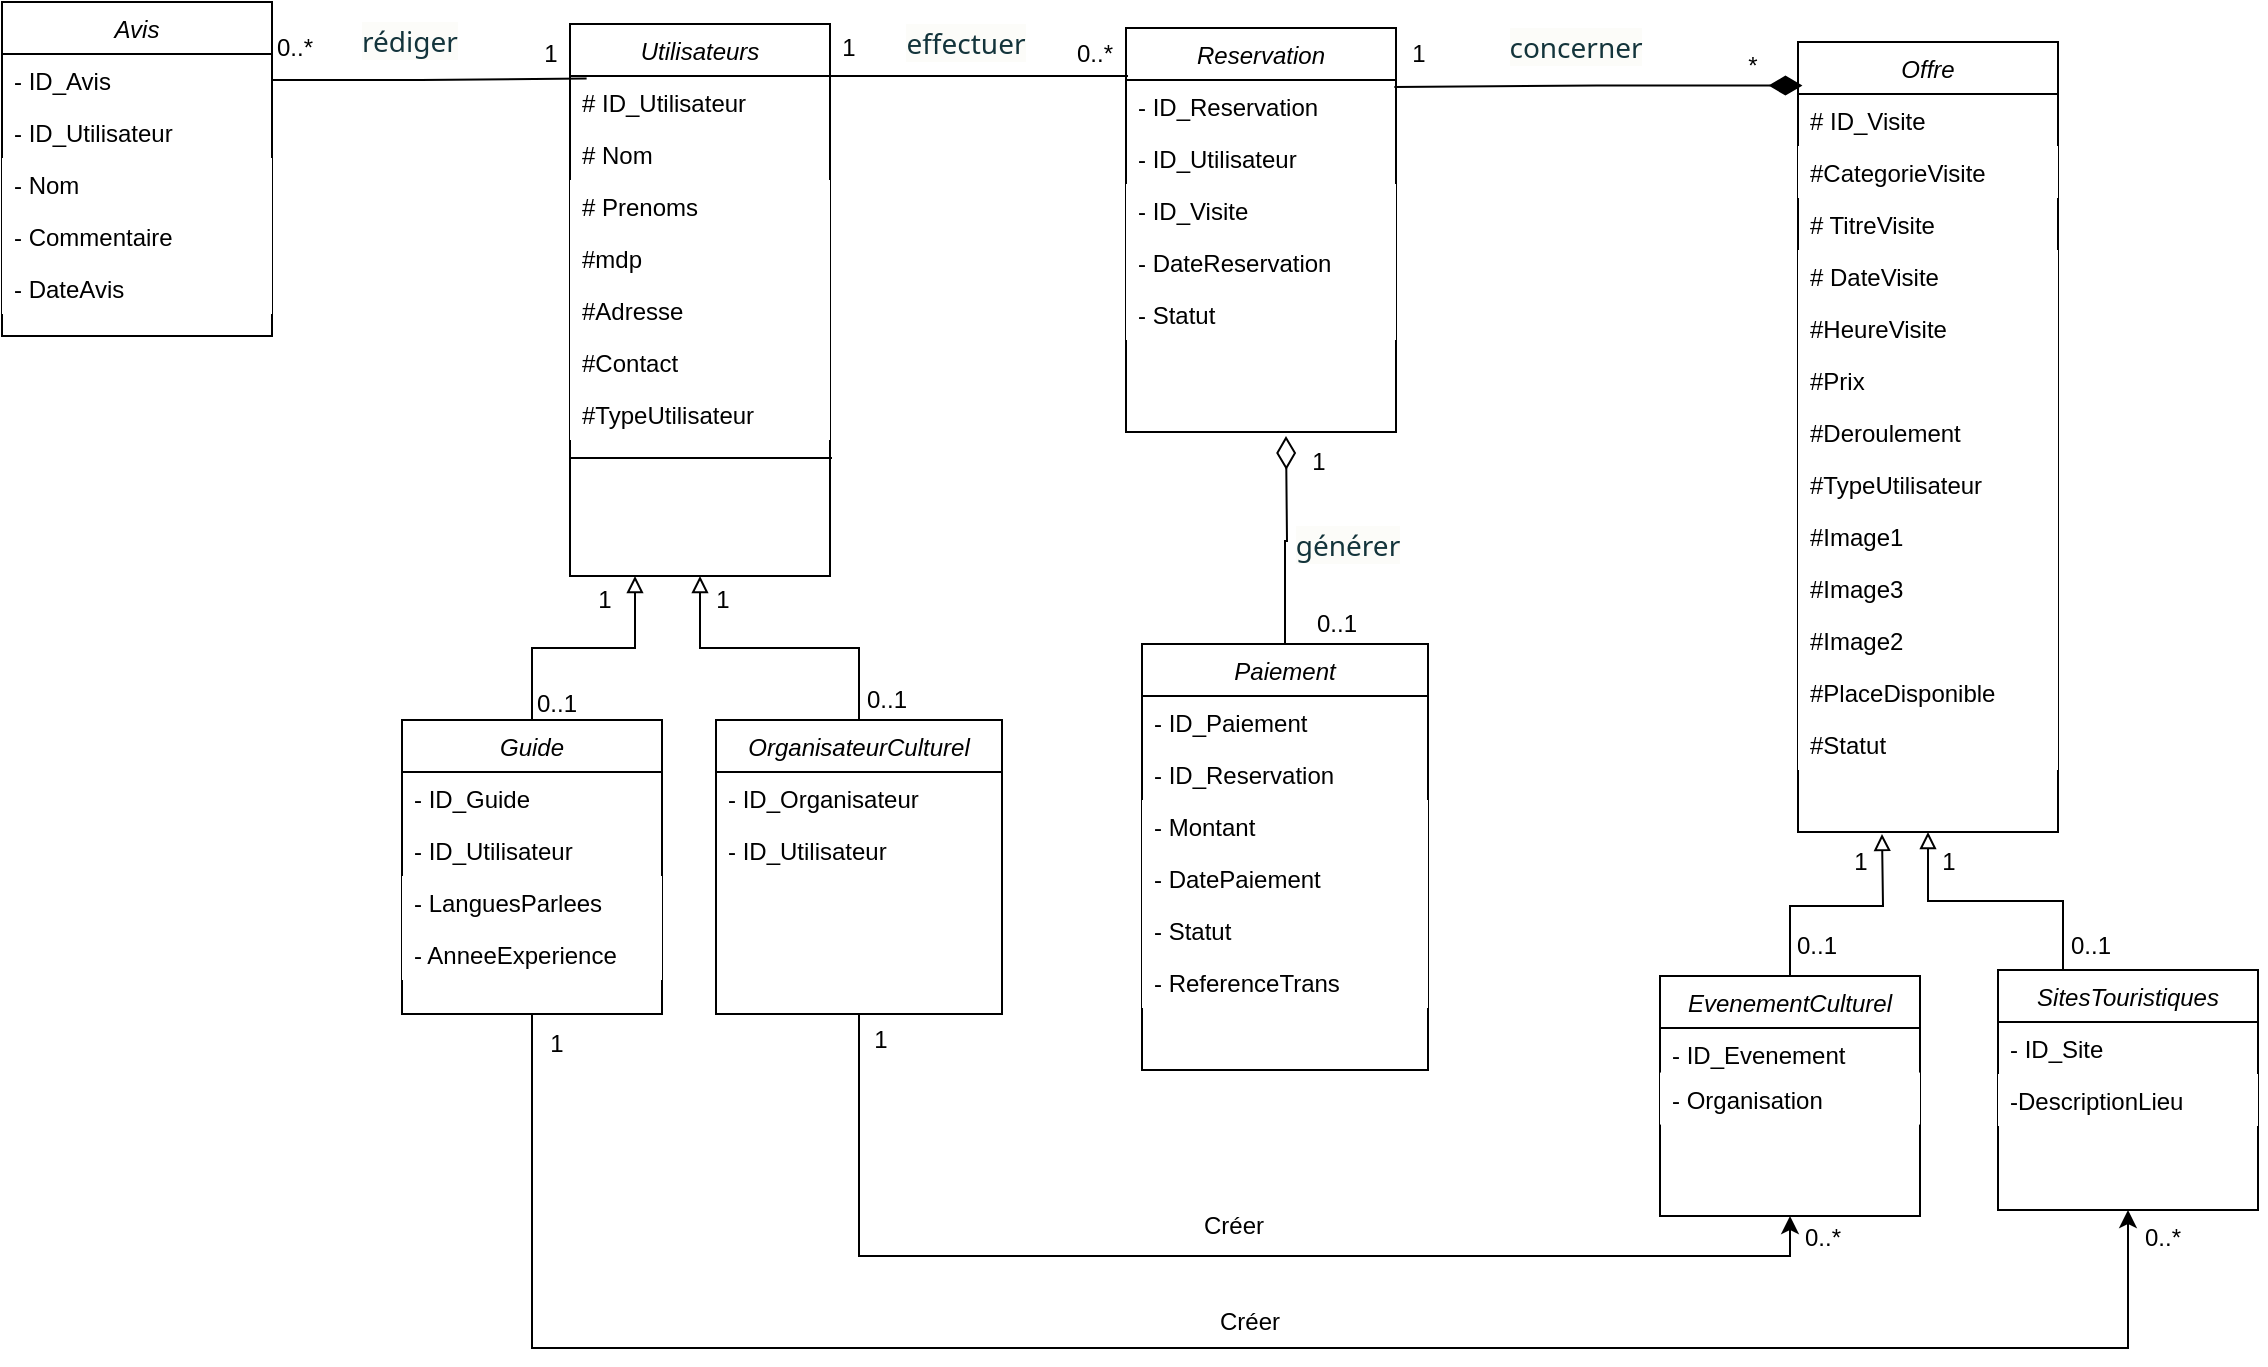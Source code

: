 <mxfile version="26.2.14">
  <diagram id="C5RBs43oDa-KdzZeNtuy" name="Page-1">
    <mxGraphModel dx="1299" dy="779" grid="0" gridSize="10" guides="1" tooltips="1" connect="1" arrows="1" fold="1" page="1" pageScale="1" pageWidth="1169" pageHeight="827" math="0" shadow="0">
      <root>
        <mxCell id="WIyWlLk6GJQsqaUBKTNV-0" />
        <mxCell id="WIyWlLk6GJQsqaUBKTNV-1" parent="WIyWlLk6GJQsqaUBKTNV-0" />
        <mxCell id="zkfFHV4jXpPFQw0GAbJ--0" value="Utilisateurs" style="swimlane;fontStyle=2;align=center;verticalAlign=top;childLayout=stackLayout;horizontal=1;startSize=26;horizontalStack=0;resizeParent=1;resizeLast=0;collapsible=1;marginBottom=0;rounded=0;shadow=0;strokeWidth=1;" parent="WIyWlLk6GJQsqaUBKTNV-1" vertex="1">
          <mxGeometry x="307" y="66" width="130" height="276" as="geometry">
            <mxRectangle x="230" y="140" width="160" height="26" as="alternateBounds" />
          </mxGeometry>
        </mxCell>
        <mxCell id="zkfFHV4jXpPFQw0GAbJ--1" value="# ID_Utilisateur " style="text;align=left;verticalAlign=top;spacingLeft=4;spacingRight=4;overflow=hidden;rotatable=0;points=[[0,0.5],[1,0.5]];portConstraint=eastwest;" parent="zkfFHV4jXpPFQw0GAbJ--0" vertex="1">
          <mxGeometry y="26" width="130" height="26" as="geometry" />
        </mxCell>
        <mxCell id="zkfFHV4jXpPFQw0GAbJ--2" value="# Nom" style="text;align=left;verticalAlign=top;spacingLeft=4;spacingRight=4;overflow=hidden;rotatable=0;points=[[0,0.5],[1,0.5]];portConstraint=eastwest;rounded=0;shadow=0;html=0;" parent="zkfFHV4jXpPFQw0GAbJ--0" vertex="1">
          <mxGeometry y="52" width="130" height="26" as="geometry" />
        </mxCell>
        <mxCell id="zkfFHV4jXpPFQw0GAbJ--3" value="# Prenoms" style="text;align=left;verticalAlign=top;spacingLeft=4;spacingRight=4;overflow=hidden;rotatable=0;points=[[0,0.5],[1,0.5]];portConstraint=eastwest;rounded=0;shadow=0;html=0;fillColor=default;textShadow=0;fontColor=default;" parent="zkfFHV4jXpPFQw0GAbJ--0" vertex="1">
          <mxGeometry y="78" width="130" height="26" as="geometry" />
        </mxCell>
        <mxCell id="nRTBxxkqmZJJOvBfr9Is-0" value="#mdp" style="text;align=left;verticalAlign=top;spacingLeft=4;spacingRight=4;overflow=hidden;rotatable=0;points=[[0,0.5],[1,0.5]];portConstraint=eastwest;rounded=0;shadow=0;html=0;fillColor=default;textShadow=0;fontColor=default;" vertex="1" parent="zkfFHV4jXpPFQw0GAbJ--0">
          <mxGeometry y="104" width="130" height="26" as="geometry" />
        </mxCell>
        <mxCell id="nRTBxxkqmZJJOvBfr9Is-1" value="#Adresse" style="text;align=left;verticalAlign=top;spacingLeft=4;spacingRight=4;overflow=hidden;rotatable=0;points=[[0,0.5],[1,0.5]];portConstraint=eastwest;rounded=0;shadow=0;html=0;fillColor=default;textShadow=0;fontColor=default;" vertex="1" parent="zkfFHV4jXpPFQw0GAbJ--0">
          <mxGeometry y="130" width="130" height="26" as="geometry" />
        </mxCell>
        <mxCell id="nRTBxxkqmZJJOvBfr9Is-2" value="#Contact" style="text;align=left;verticalAlign=top;spacingLeft=4;spacingRight=4;overflow=hidden;rotatable=0;points=[[0,0.5],[1,0.5]];portConstraint=eastwest;rounded=0;shadow=0;html=0;fillColor=default;textShadow=0;fontColor=default;" vertex="1" parent="zkfFHV4jXpPFQw0GAbJ--0">
          <mxGeometry y="156" width="130" height="26" as="geometry" />
        </mxCell>
        <mxCell id="nRTBxxkqmZJJOvBfr9Is-3" value="#TypeUtilisateur" style="text;align=left;verticalAlign=top;spacingLeft=4;spacingRight=4;overflow=hidden;rotatable=0;points=[[0,0.5],[1,0.5]];portConstraint=eastwest;rounded=0;shadow=0;html=0;fillColor=default;textShadow=0;fontColor=default;" vertex="1" parent="zkfFHV4jXpPFQw0GAbJ--0">
          <mxGeometry y="182" width="130" height="26" as="geometry" />
        </mxCell>
        <mxCell id="nRTBxxkqmZJJOvBfr9Is-4" value="" style="line;strokeWidth=1;fillColor=none;align=left;verticalAlign=middle;spacingTop=-1;spacingLeft=3;spacingRight=3;rotatable=0;labelPosition=right;points=[];portConstraint=eastwest;strokeColor=inherit;" vertex="1" parent="WIyWlLk6GJQsqaUBKTNV-1">
          <mxGeometry x="307" y="279" width="131" height="8" as="geometry" />
        </mxCell>
        <mxCell id="nRTBxxkqmZJJOvBfr9Is-72" style="edgeStyle=orthogonalEdgeStyle;rounded=0;orthogonalLoop=1;jettySize=auto;html=1;entryX=0.25;entryY=1;entryDx=0;entryDy=0;endArrow=block;endFill=0;strokeWidth=1;" edge="1" parent="WIyWlLk6GJQsqaUBKTNV-1" source="nRTBxxkqmZJJOvBfr9Is-5" target="zkfFHV4jXpPFQw0GAbJ--0">
          <mxGeometry relative="1" as="geometry" />
        </mxCell>
        <mxCell id="nRTBxxkqmZJJOvBfr9Is-113" style="edgeStyle=orthogonalEdgeStyle;rounded=0;orthogonalLoop=1;jettySize=auto;html=1;entryX=0.5;entryY=1;entryDx=0;entryDy=0;" edge="1" parent="WIyWlLk6GJQsqaUBKTNV-1" source="nRTBxxkqmZJJOvBfr9Is-5" target="nRTBxxkqmZJJOvBfr9Is-33">
          <mxGeometry relative="1" as="geometry">
            <Array as="points">
              <mxPoint x="288" y="728" />
              <mxPoint x="1086" y="728" />
            </Array>
          </mxGeometry>
        </mxCell>
        <mxCell id="nRTBxxkqmZJJOvBfr9Is-5" value="Guide" style="swimlane;fontStyle=2;align=center;verticalAlign=top;childLayout=stackLayout;horizontal=1;startSize=26;horizontalStack=0;resizeParent=1;resizeLast=0;collapsible=1;marginBottom=0;rounded=0;shadow=0;strokeWidth=1;" vertex="1" parent="WIyWlLk6GJQsqaUBKTNV-1">
          <mxGeometry x="223" y="414" width="130" height="147" as="geometry">
            <mxRectangle x="230" y="140" width="160" height="26" as="alternateBounds" />
          </mxGeometry>
        </mxCell>
        <mxCell id="nRTBxxkqmZJJOvBfr9Is-6" value="- ID_Guide" style="text;align=left;verticalAlign=top;spacingLeft=4;spacingRight=4;overflow=hidden;rotatable=0;points=[[0,0.5],[1,0.5]];portConstraint=eastwest;" vertex="1" parent="nRTBxxkqmZJJOvBfr9Is-5">
          <mxGeometry y="26" width="130" height="26" as="geometry" />
        </mxCell>
        <mxCell id="nRTBxxkqmZJJOvBfr9Is-7" value="- ID_Utilisateur" style="text;align=left;verticalAlign=top;spacingLeft=4;spacingRight=4;overflow=hidden;rotatable=0;points=[[0,0.5],[1,0.5]];portConstraint=eastwest;rounded=0;shadow=0;html=0;" vertex="1" parent="nRTBxxkqmZJJOvBfr9Is-5">
          <mxGeometry y="52" width="130" height="26" as="geometry" />
        </mxCell>
        <mxCell id="nRTBxxkqmZJJOvBfr9Is-8" value="- LanguesParlees" style="text;align=left;verticalAlign=top;spacingLeft=4;spacingRight=4;overflow=hidden;rotatable=0;points=[[0,0.5],[1,0.5]];portConstraint=eastwest;rounded=0;shadow=0;html=0;fillColor=default;textShadow=0;fontColor=default;" vertex="1" parent="nRTBxxkqmZJJOvBfr9Is-5">
          <mxGeometry y="78" width="130" height="26" as="geometry" />
        </mxCell>
        <mxCell id="nRTBxxkqmZJJOvBfr9Is-9" value="- AnneeExperience" style="text;align=left;verticalAlign=top;spacingLeft=4;spacingRight=4;overflow=hidden;rotatable=0;points=[[0,0.5],[1,0.5]];portConstraint=eastwest;rounded=0;shadow=0;html=0;fillColor=default;textShadow=0;fontColor=default;" vertex="1" parent="nRTBxxkqmZJJOvBfr9Is-5">
          <mxGeometry y="104" width="130" height="26" as="geometry" />
        </mxCell>
        <mxCell id="nRTBxxkqmZJJOvBfr9Is-73" style="edgeStyle=orthogonalEdgeStyle;rounded=0;orthogonalLoop=1;jettySize=auto;html=1;entryX=0.5;entryY=1;entryDx=0;entryDy=0;endArrow=block;endFill=0;exitX=0.5;exitY=0;exitDx=0;exitDy=0;" edge="1" parent="WIyWlLk6GJQsqaUBKTNV-1" source="nRTBxxkqmZJJOvBfr9Is-13" target="zkfFHV4jXpPFQw0GAbJ--0">
          <mxGeometry relative="1" as="geometry">
            <mxPoint x="461.5" y="414" as="sourcePoint" />
          </mxGeometry>
        </mxCell>
        <mxCell id="nRTBxxkqmZJJOvBfr9Is-115" style="edgeStyle=orthogonalEdgeStyle;rounded=0;orthogonalLoop=1;jettySize=auto;html=1;entryX=0.5;entryY=1;entryDx=0;entryDy=0;" edge="1" parent="WIyWlLk6GJQsqaUBKTNV-1" source="nRTBxxkqmZJJOvBfr9Is-13" target="nRTBxxkqmZJJOvBfr9Is-18">
          <mxGeometry relative="1" as="geometry">
            <Array as="points">
              <mxPoint x="451" y="682" />
              <mxPoint x="917" y="682" />
            </Array>
          </mxGeometry>
        </mxCell>
        <mxCell id="nRTBxxkqmZJJOvBfr9Is-13" value="OrganisateurCulturel" style="swimlane;fontStyle=2;align=center;verticalAlign=top;childLayout=stackLayout;horizontal=1;startSize=26;horizontalStack=0;resizeParent=1;resizeLast=0;collapsible=1;marginBottom=0;rounded=0;shadow=0;strokeWidth=1;" vertex="1" parent="WIyWlLk6GJQsqaUBKTNV-1">
          <mxGeometry x="380" y="414" width="143" height="147" as="geometry">
            <mxRectangle x="230" y="140" width="160" height="26" as="alternateBounds" />
          </mxGeometry>
        </mxCell>
        <mxCell id="nRTBxxkqmZJJOvBfr9Is-14" value="- ID_Organisateur" style="text;align=left;verticalAlign=top;spacingLeft=4;spacingRight=4;overflow=hidden;rotatable=0;points=[[0,0.5],[1,0.5]];portConstraint=eastwest;" vertex="1" parent="nRTBxxkqmZJJOvBfr9Is-13">
          <mxGeometry y="26" width="143" height="26" as="geometry" />
        </mxCell>
        <mxCell id="nRTBxxkqmZJJOvBfr9Is-15" value="- ID_Utilisateur" style="text;align=left;verticalAlign=top;spacingLeft=4;spacingRight=4;overflow=hidden;rotatable=0;points=[[0,0.5],[1,0.5]];portConstraint=eastwest;rounded=0;shadow=0;html=0;" vertex="1" parent="nRTBxxkqmZJJOvBfr9Is-13">
          <mxGeometry y="52" width="143" height="26" as="geometry" />
        </mxCell>
        <mxCell id="nRTBxxkqmZJJOvBfr9Is-48" value="Reservation" style="swimlane;fontStyle=2;align=center;verticalAlign=top;childLayout=stackLayout;horizontal=1;startSize=26;horizontalStack=0;resizeParent=1;resizeLast=0;collapsible=1;marginBottom=0;rounded=0;shadow=0;strokeWidth=1;" vertex="1" parent="WIyWlLk6GJQsqaUBKTNV-1">
          <mxGeometry x="585" y="68" width="135" height="202" as="geometry">
            <mxRectangle x="230" y="140" width="160" height="26" as="alternateBounds" />
          </mxGeometry>
        </mxCell>
        <mxCell id="nRTBxxkqmZJJOvBfr9Is-49" value="- ID_Reservation" style="text;align=left;verticalAlign=top;spacingLeft=4;spacingRight=4;overflow=hidden;rotatable=0;points=[[0,0.5],[1,0.5]];portConstraint=eastwest;" vertex="1" parent="nRTBxxkqmZJJOvBfr9Is-48">
          <mxGeometry y="26" width="135" height="26" as="geometry" />
        </mxCell>
        <mxCell id="nRTBxxkqmZJJOvBfr9Is-50" value="- ID_Utilisateur" style="text;align=left;verticalAlign=top;spacingLeft=4;spacingRight=4;overflow=hidden;rotatable=0;points=[[0,0.5],[1,0.5]];portConstraint=eastwest;rounded=0;shadow=0;html=0;" vertex="1" parent="nRTBxxkqmZJJOvBfr9Is-48">
          <mxGeometry y="52" width="135" height="26" as="geometry" />
        </mxCell>
        <mxCell id="nRTBxxkqmZJJOvBfr9Is-52" value="- ID_Visite" style="text;align=left;verticalAlign=top;spacingLeft=4;spacingRight=4;overflow=hidden;rotatable=0;points=[[0,0.5],[1,0.5]];portConstraint=eastwest;rounded=0;shadow=0;html=0;fillColor=default;textShadow=0;fontColor=default;" vertex="1" parent="nRTBxxkqmZJJOvBfr9Is-48">
          <mxGeometry y="78" width="135" height="26" as="geometry" />
        </mxCell>
        <mxCell id="nRTBxxkqmZJJOvBfr9Is-53" value="- DateReservation" style="text;align=left;verticalAlign=top;spacingLeft=4;spacingRight=4;overflow=hidden;rotatable=0;points=[[0,0.5],[1,0.5]];portConstraint=eastwest;rounded=0;shadow=0;html=0;fillColor=default;textShadow=0;fontColor=default;" vertex="1" parent="nRTBxxkqmZJJOvBfr9Is-48">
          <mxGeometry y="104" width="135" height="26" as="geometry" />
        </mxCell>
        <mxCell id="nRTBxxkqmZJJOvBfr9Is-54" value="- Statut" style="text;align=left;verticalAlign=top;spacingLeft=4;spacingRight=4;overflow=hidden;rotatable=0;points=[[0,0.5],[1,0.5]];portConstraint=eastwest;rounded=0;shadow=0;html=0;fillColor=default;textShadow=0;fontColor=default;" vertex="1" parent="nRTBxxkqmZJJOvBfr9Is-48">
          <mxGeometry y="130" width="135" height="26" as="geometry" />
        </mxCell>
        <mxCell id="nRTBxxkqmZJJOvBfr9Is-55" value="Avis" style="swimlane;fontStyle=2;align=center;verticalAlign=top;childLayout=stackLayout;horizontal=1;startSize=26;horizontalStack=0;resizeParent=1;resizeLast=0;collapsible=1;marginBottom=0;rounded=0;shadow=0;strokeWidth=1;" vertex="1" parent="WIyWlLk6GJQsqaUBKTNV-1">
          <mxGeometry x="23" y="55" width="135" height="167" as="geometry">
            <mxRectangle x="230" y="140" width="160" height="26" as="alternateBounds" />
          </mxGeometry>
        </mxCell>
        <mxCell id="nRTBxxkqmZJJOvBfr9Is-56" value="- ID_Avis" style="text;align=left;verticalAlign=top;spacingLeft=4;spacingRight=4;overflow=hidden;rotatable=0;points=[[0,0.5],[1,0.5]];portConstraint=eastwest;" vertex="1" parent="nRTBxxkqmZJJOvBfr9Is-55">
          <mxGeometry y="26" width="135" height="26" as="geometry" />
        </mxCell>
        <mxCell id="nRTBxxkqmZJJOvBfr9Is-57" value="- ID_Utilisateur" style="text;align=left;verticalAlign=top;spacingLeft=4;spacingRight=4;overflow=hidden;rotatable=0;points=[[0,0.5],[1,0.5]];portConstraint=eastwest;rounded=0;shadow=0;html=0;" vertex="1" parent="nRTBxxkqmZJJOvBfr9Is-55">
          <mxGeometry y="52" width="135" height="26" as="geometry" />
        </mxCell>
        <mxCell id="nRTBxxkqmZJJOvBfr9Is-58" value="- Nom" style="text;align=left;verticalAlign=top;spacingLeft=4;spacingRight=4;overflow=hidden;rotatable=0;points=[[0,0.5],[1,0.5]];portConstraint=eastwest;rounded=0;shadow=0;html=0;fillColor=default;textShadow=0;fontColor=default;" vertex="1" parent="nRTBxxkqmZJJOvBfr9Is-55">
          <mxGeometry y="78" width="135" height="26" as="geometry" />
        </mxCell>
        <mxCell id="nRTBxxkqmZJJOvBfr9Is-59" value="- Commentaire" style="text;align=left;verticalAlign=top;spacingLeft=4;spacingRight=4;overflow=hidden;rotatable=0;points=[[0,0.5],[1,0.5]];portConstraint=eastwest;rounded=0;shadow=0;html=0;fillColor=default;textShadow=0;fontColor=default;" vertex="1" parent="nRTBxxkqmZJJOvBfr9Is-55">
          <mxGeometry y="104" width="135" height="26" as="geometry" />
        </mxCell>
        <mxCell id="nRTBxxkqmZJJOvBfr9Is-60" value="- DateAvis" style="text;align=left;verticalAlign=top;spacingLeft=4;spacingRight=4;overflow=hidden;rotatable=0;points=[[0,0.5],[1,0.5]];portConstraint=eastwest;rounded=0;shadow=0;html=0;fillColor=default;textShadow=0;fontColor=default;" vertex="1" parent="nRTBxxkqmZJJOvBfr9Is-55">
          <mxGeometry y="130" width="135" height="26" as="geometry" />
        </mxCell>
        <mxCell id="nRTBxxkqmZJJOvBfr9Is-62" value="Paiement" style="swimlane;fontStyle=2;align=center;verticalAlign=top;childLayout=stackLayout;horizontal=1;startSize=26;horizontalStack=0;resizeParent=1;resizeLast=0;collapsible=1;marginBottom=0;rounded=0;shadow=0;strokeWidth=1;" vertex="1" parent="WIyWlLk6GJQsqaUBKTNV-1">
          <mxGeometry x="593" y="376" width="143" height="213" as="geometry">
            <mxRectangle x="230" y="140" width="160" height="26" as="alternateBounds" />
          </mxGeometry>
        </mxCell>
        <mxCell id="nRTBxxkqmZJJOvBfr9Is-63" value="- ID_Paiement" style="text;align=left;verticalAlign=top;spacingLeft=4;spacingRight=4;overflow=hidden;rotatable=0;points=[[0,0.5],[1,0.5]];portConstraint=eastwest;" vertex="1" parent="nRTBxxkqmZJJOvBfr9Is-62">
          <mxGeometry y="26" width="143" height="26" as="geometry" />
        </mxCell>
        <mxCell id="nRTBxxkqmZJJOvBfr9Is-64" value="- ID_Reservation" style="text;align=left;verticalAlign=top;spacingLeft=4;spacingRight=4;overflow=hidden;rotatable=0;points=[[0,0.5],[1,0.5]];portConstraint=eastwest;rounded=0;shadow=0;html=0;" vertex="1" parent="nRTBxxkqmZJJOvBfr9Is-62">
          <mxGeometry y="52" width="143" height="26" as="geometry" />
        </mxCell>
        <mxCell id="nRTBxxkqmZJJOvBfr9Is-65" value="- Montant" style="text;align=left;verticalAlign=top;spacingLeft=4;spacingRight=4;overflow=hidden;rotatable=0;points=[[0,0.5],[1,0.5]];portConstraint=eastwest;rounded=0;shadow=0;html=0;fillColor=default;textShadow=0;fontColor=default;" vertex="1" parent="nRTBxxkqmZJJOvBfr9Is-62">
          <mxGeometry y="78" width="143" height="26" as="geometry" />
        </mxCell>
        <mxCell id="nRTBxxkqmZJJOvBfr9Is-66" value="- DatePaiement" style="text;align=left;verticalAlign=top;spacingLeft=4;spacingRight=4;overflow=hidden;rotatable=0;points=[[0,0.5],[1,0.5]];portConstraint=eastwest;rounded=0;shadow=0;html=0;fillColor=default;textShadow=0;fontColor=default;" vertex="1" parent="nRTBxxkqmZJJOvBfr9Is-62">
          <mxGeometry y="104" width="143" height="26" as="geometry" />
        </mxCell>
        <mxCell id="nRTBxxkqmZJJOvBfr9Is-67" value="- Statut" style="text;align=left;verticalAlign=top;spacingLeft=4;spacingRight=4;overflow=hidden;rotatable=0;points=[[0,0.5],[1,0.5]];portConstraint=eastwest;rounded=0;shadow=0;html=0;fillColor=default;textShadow=0;fontColor=default;" vertex="1" parent="nRTBxxkqmZJJOvBfr9Is-62">
          <mxGeometry y="130" width="143" height="26" as="geometry" />
        </mxCell>
        <mxCell id="nRTBxxkqmZJJOvBfr9Is-68" value="- ReferenceTrans" style="text;align=left;verticalAlign=top;spacingLeft=4;spacingRight=4;overflow=hidden;rotatable=0;points=[[0,0.5],[1,0.5]];portConstraint=eastwest;rounded=0;shadow=0;html=0;fillColor=default;textShadow=0;fontColor=default;" vertex="1" parent="nRTBxxkqmZJJOvBfr9Is-62">
          <mxGeometry y="156" width="143" height="26" as="geometry" />
        </mxCell>
        <mxCell id="nRTBxxkqmZJJOvBfr9Is-92" value="" style="group" vertex="1" connectable="0" parent="WIyWlLk6GJQsqaUBKTNV-1">
          <mxGeometry x="852" y="75" width="303" height="564" as="geometry" />
        </mxCell>
        <mxCell id="nRTBxxkqmZJJOvBfr9Is-89" style="edgeStyle=orthogonalEdgeStyle;rounded=0;orthogonalLoop=1;jettySize=auto;html=1;endArrow=block;endFill=0;" edge="1" parent="nRTBxxkqmZJJOvBfr9Is-92" source="nRTBxxkqmZJJOvBfr9Is-18">
          <mxGeometry relative="1" as="geometry">
            <mxPoint x="111" y="396" as="targetPoint" />
          </mxGeometry>
        </mxCell>
        <mxCell id="nRTBxxkqmZJJOvBfr9Is-18" value="EvenementCulturel" style="swimlane;fontStyle=2;align=center;verticalAlign=top;childLayout=stackLayout;horizontal=1;startSize=26;horizontalStack=0;resizeParent=1;resizeLast=0;collapsible=1;marginBottom=0;rounded=0;shadow=0;strokeWidth=1;" vertex="1" parent="nRTBxxkqmZJJOvBfr9Is-92">
          <mxGeometry y="467" width="130" height="120" as="geometry">
            <mxRectangle x="230" y="140" width="160" height="26" as="alternateBounds" />
          </mxGeometry>
        </mxCell>
        <mxCell id="nRTBxxkqmZJJOvBfr9Is-87" value="- ID_Evenement" style="text;align=left;verticalAlign=top;spacingLeft=4;spacingRight=4;overflow=hidden;rotatable=0;points=[[0,0.5],[1,0.5]];portConstraint=eastwest;" vertex="1" parent="nRTBxxkqmZJJOvBfr9Is-18">
          <mxGeometry y="26" width="130" height="22.286" as="geometry" />
        </mxCell>
        <mxCell id="nRTBxxkqmZJJOvBfr9Is-16" value="- Organisation" style="text;align=left;verticalAlign=top;spacingLeft=4;spacingRight=4;overflow=hidden;rotatable=0;points=[[0,0.5],[1,0.5]];portConstraint=eastwest;rounded=0;shadow=0;html=0;fillColor=default;textShadow=0;fontColor=default;" vertex="1" parent="nRTBxxkqmZJJOvBfr9Is-18">
          <mxGeometry y="48.286" width="130" height="26" as="geometry" />
        </mxCell>
        <mxCell id="nRTBxxkqmZJJOvBfr9Is-69" value="" style="group" vertex="1" connectable="0" parent="nRTBxxkqmZJJOvBfr9Is-92">
          <mxGeometry x="173" y="452" width="130" height="120" as="geometry" />
        </mxCell>
        <mxCell id="nRTBxxkqmZJJOvBfr9Is-33" value="SitesTouristiques" style="swimlane;fontStyle=2;align=center;verticalAlign=top;childLayout=stackLayout;horizontal=1;startSize=26;horizontalStack=0;resizeParent=1;resizeLast=0;collapsible=1;marginBottom=0;rounded=0;shadow=0;strokeWidth=1;container=0;" vertex="1" parent="nRTBxxkqmZJJOvBfr9Is-69">
          <mxGeometry x="-4" y="12" width="130" height="120" as="geometry">
            <mxRectangle x="230" y="140" width="160" height="26" as="alternateBounds" />
          </mxGeometry>
        </mxCell>
        <mxCell id="nRTBxxkqmZJJOvBfr9Is-19" value="- ID_Site" style="text;align=left;verticalAlign=top;spacingLeft=4;spacingRight=4;overflow=hidden;rotatable=0;points=[[0,0.5],[1,0.5]];portConstraint=eastwest;" vertex="1" parent="nRTBxxkqmZJJOvBfr9Is-33">
          <mxGeometry y="26" width="130" height="26" as="geometry" />
        </mxCell>
        <mxCell id="nRTBxxkqmZJJOvBfr9Is-29" value="-DescriptionLieu" style="text;align=left;verticalAlign=top;spacingLeft=4;spacingRight=4;overflow=hidden;rotatable=0;points=[[0,0.5],[1,0.5]];portConstraint=eastwest;rounded=0;shadow=0;html=0;fillColor=default;textShadow=0;fontColor=default;" vertex="1" parent="nRTBxxkqmZJJOvBfr9Is-33">
          <mxGeometry y="52" width="130" height="26" as="geometry" />
        </mxCell>
        <mxCell id="nRTBxxkqmZJJOvBfr9Is-128" value="0..1" style="text;html=1;align=center;verticalAlign=middle;whiteSpace=wrap;rounded=0;" vertex="1" parent="nRTBxxkqmZJJOvBfr9Is-69">
          <mxGeometry x="33" y="-15" width="19" height="30" as="geometry" />
        </mxCell>
        <mxCell id="nRTBxxkqmZJJOvBfr9Is-75" value="Offre" style="swimlane;fontStyle=2;align=center;verticalAlign=top;childLayout=stackLayout;horizontal=1;startSize=26;horizontalStack=0;resizeParent=1;resizeLast=0;collapsible=1;marginBottom=0;rounded=0;shadow=0;strokeWidth=1;" vertex="1" parent="nRTBxxkqmZJJOvBfr9Is-92">
          <mxGeometry x="69" width="130" height="395" as="geometry">
            <mxRectangle x="230" y="140" width="160" height="26" as="alternateBounds" />
          </mxGeometry>
        </mxCell>
        <mxCell id="nRTBxxkqmZJJOvBfr9Is-76" value="# ID_Visite" style="text;align=left;verticalAlign=top;spacingLeft=4;spacingRight=4;overflow=hidden;rotatable=0;points=[[0,0.5],[1,0.5]];portConstraint=eastwest;" vertex="1" parent="nRTBxxkqmZJJOvBfr9Is-75">
          <mxGeometry y="26" width="130" height="26" as="geometry" />
        </mxCell>
        <mxCell id="nRTBxxkqmZJJOvBfr9Is-86" value="#CategorieVisite" style="text;align=left;verticalAlign=top;spacingLeft=4;spacingRight=4;overflow=hidden;rotatable=0;points=[[0,0.5],[1,0.5]];portConstraint=eastwest;rounded=0;shadow=0;html=0;fillColor=default;textShadow=0;fontColor=default;" vertex="1" parent="nRTBxxkqmZJJOvBfr9Is-75">
          <mxGeometry y="52" width="130" height="26" as="geometry" />
        </mxCell>
        <mxCell id="nRTBxxkqmZJJOvBfr9Is-77" value="# TitreVisite" style="text;align=left;verticalAlign=top;spacingLeft=4;spacingRight=4;overflow=hidden;rotatable=0;points=[[0,0.5],[1,0.5]];portConstraint=eastwest;rounded=0;shadow=0;html=0;" vertex="1" parent="nRTBxxkqmZJJOvBfr9Is-75">
          <mxGeometry y="78" width="130" height="26" as="geometry" />
        </mxCell>
        <mxCell id="nRTBxxkqmZJJOvBfr9Is-78" value="# DateVisite" style="text;align=left;verticalAlign=top;spacingLeft=4;spacingRight=4;overflow=hidden;rotatable=0;points=[[0,0.5],[1,0.5]];portConstraint=eastwest;rounded=0;shadow=0;html=0;fillColor=default;textShadow=0;fontColor=default;" vertex="1" parent="nRTBxxkqmZJJOvBfr9Is-75">
          <mxGeometry y="104" width="130" height="26" as="geometry" />
        </mxCell>
        <mxCell id="nRTBxxkqmZJJOvBfr9Is-79" value="#HeureVisite" style="text;align=left;verticalAlign=top;spacingLeft=4;spacingRight=4;overflow=hidden;rotatable=0;points=[[0,0.5],[1,0.5]];portConstraint=eastwest;rounded=0;shadow=0;html=0;fillColor=default;textShadow=0;fontColor=default;" vertex="1" parent="nRTBxxkqmZJJOvBfr9Is-75">
          <mxGeometry y="130" width="130" height="26" as="geometry" />
        </mxCell>
        <mxCell id="nRTBxxkqmZJJOvBfr9Is-80" value="#Prix" style="text;align=left;verticalAlign=top;spacingLeft=4;spacingRight=4;overflow=hidden;rotatable=0;points=[[0,0.5],[1,0.5]];portConstraint=eastwest;rounded=0;shadow=0;html=0;fillColor=default;textShadow=0;fontColor=default;" vertex="1" parent="nRTBxxkqmZJJOvBfr9Is-75">
          <mxGeometry y="156" width="130" height="26" as="geometry" />
        </mxCell>
        <mxCell id="nRTBxxkqmZJJOvBfr9Is-81" value="#Deroulement" style="text;align=left;verticalAlign=top;spacingLeft=4;spacingRight=4;overflow=hidden;rotatable=0;points=[[0,0.5],[1,0.5]];portConstraint=eastwest;rounded=0;shadow=0;html=0;fillColor=default;textShadow=0;fontColor=default;" vertex="1" parent="nRTBxxkqmZJJOvBfr9Is-75">
          <mxGeometry y="182" width="130" height="26" as="geometry" />
        </mxCell>
        <mxCell id="nRTBxxkqmZJJOvBfr9Is-82" value="#TypeUtilisateur" style="text;align=left;verticalAlign=top;spacingLeft=4;spacingRight=4;overflow=hidden;rotatable=0;points=[[0,0.5],[1,0.5]];portConstraint=eastwest;rounded=0;shadow=0;html=0;fillColor=default;textShadow=0;fontColor=default;" vertex="1" parent="nRTBxxkqmZJJOvBfr9Is-75">
          <mxGeometry y="208" width="130" height="26" as="geometry" />
        </mxCell>
        <mxCell id="nRTBxxkqmZJJOvBfr9Is-83" value="#Image1" style="text;align=left;verticalAlign=top;spacingLeft=4;spacingRight=4;overflow=hidden;rotatable=0;points=[[0,0.5],[1,0.5]];portConstraint=eastwest;rounded=0;shadow=0;html=0;fillColor=default;textShadow=0;fontColor=default;" vertex="1" parent="nRTBxxkqmZJJOvBfr9Is-75">
          <mxGeometry y="234" width="130" height="26" as="geometry" />
        </mxCell>
        <mxCell id="nRTBxxkqmZJJOvBfr9Is-85" value="#Image3" style="text;align=left;verticalAlign=top;spacingLeft=4;spacingRight=4;overflow=hidden;rotatable=0;points=[[0,0.5],[1,0.5]];portConstraint=eastwest;rounded=0;shadow=0;html=0;fillColor=default;textShadow=0;fontColor=default;" vertex="1" parent="nRTBxxkqmZJJOvBfr9Is-75">
          <mxGeometry y="260" width="130" height="26" as="geometry" />
        </mxCell>
        <mxCell id="nRTBxxkqmZJJOvBfr9Is-84" value="#Image2" style="text;align=left;verticalAlign=top;spacingLeft=4;spacingRight=4;overflow=hidden;rotatable=0;points=[[0,0.5],[1,0.5]];portConstraint=eastwest;rounded=0;shadow=0;html=0;fillColor=default;textShadow=0;fontColor=default;" vertex="1" parent="nRTBxxkqmZJJOvBfr9Is-75">
          <mxGeometry y="286" width="130" height="26" as="geometry" />
        </mxCell>
        <mxCell id="nRTBxxkqmZJJOvBfr9Is-31" value="#PlaceDisponible" style="text;align=left;verticalAlign=top;spacingLeft=4;spacingRight=4;overflow=hidden;rotatable=0;points=[[0,0.5],[1,0.5]];portConstraint=eastwest;rounded=0;shadow=0;html=0;fillColor=default;textShadow=0;fontColor=default;" vertex="1" parent="nRTBxxkqmZJJOvBfr9Is-75">
          <mxGeometry y="312" width="130" height="26" as="geometry" />
        </mxCell>
        <mxCell id="nRTBxxkqmZJJOvBfr9Is-32" value="#Statut" style="text;align=left;verticalAlign=top;spacingLeft=4;spacingRight=4;overflow=hidden;rotatable=0;points=[[0,0.5],[1,0.5]];portConstraint=eastwest;rounded=0;shadow=0;html=0;fillColor=default;textShadow=0;fontColor=default;" vertex="1" parent="nRTBxxkqmZJJOvBfr9Is-75">
          <mxGeometry y="338" width="130" height="26" as="geometry" />
        </mxCell>
        <mxCell id="nRTBxxkqmZJJOvBfr9Is-108" value="*" style="text;html=1;align=center;verticalAlign=middle;whiteSpace=wrap;rounded=0;" vertex="1" parent="nRTBxxkqmZJJOvBfr9Is-92">
          <mxGeometry x="37" y="-3" width="19" height="30" as="geometry" />
        </mxCell>
        <mxCell id="nRTBxxkqmZJJOvBfr9Is-90" style="edgeStyle=orthogonalEdgeStyle;rounded=0;orthogonalLoop=1;jettySize=auto;html=1;exitX=0.25;exitY=0;exitDx=0;exitDy=0;endArrow=block;endFill=0;entryX=0.5;entryY=1;entryDx=0;entryDy=0;" edge="1" parent="nRTBxxkqmZJJOvBfr9Is-92" source="nRTBxxkqmZJJOvBfr9Is-33" target="nRTBxxkqmZJJOvBfr9Is-75">
          <mxGeometry relative="1" as="geometry">
            <mxPoint x="140.29" y="418.599" as="targetPoint" />
          </mxGeometry>
        </mxCell>
        <mxCell id="nRTBxxkqmZJJOvBfr9Is-127" value="0..1" style="text;html=1;align=center;verticalAlign=middle;whiteSpace=wrap;rounded=0;" vertex="1" parent="nRTBxxkqmZJJOvBfr9Is-92">
          <mxGeometry x="69" y="437" width="19" height="30" as="geometry" />
        </mxCell>
        <mxCell id="nRTBxxkqmZJJOvBfr9Is-129" value="1" style="text;html=1;align=center;verticalAlign=middle;whiteSpace=wrap;rounded=0;" vertex="1" parent="nRTBxxkqmZJJOvBfr9Is-92">
          <mxGeometry x="91" y="395" width="19" height="30" as="geometry" />
        </mxCell>
        <mxCell id="nRTBxxkqmZJJOvBfr9Is-130" value="1" style="text;html=1;align=center;verticalAlign=middle;whiteSpace=wrap;rounded=0;" vertex="1" parent="nRTBxxkqmZJJOvBfr9Is-92">
          <mxGeometry x="135" y="395" width="19" height="30" as="geometry" />
        </mxCell>
        <mxCell id="nRTBxxkqmZJJOvBfr9Is-94" value="" style="line;strokeWidth=1;fillColor=none;align=left;verticalAlign=middle;spacingTop=-1;spacingLeft=3;spacingRight=3;rotatable=0;labelPosition=right;points=[];portConstraint=eastwest;strokeColor=inherit;" vertex="1" parent="WIyWlLk6GJQsqaUBKTNV-1">
          <mxGeometry x="368" y="88" width="218" height="8" as="geometry" />
        </mxCell>
        <mxCell id="nRTBxxkqmZJJOvBfr9Is-95" value="" style="endArrow=none;html=1;endSize=12;startArrow=diamondThin;startSize=14;startFill=0;edgeStyle=orthogonalEdgeStyle;align=left;verticalAlign=bottom;rounded=0;entryX=0.5;entryY=0;entryDx=0;entryDy=0;" edge="1" parent="WIyWlLk6GJQsqaUBKTNV-1" target="nRTBxxkqmZJJOvBfr9Is-62">
          <mxGeometry x="-1" y="3" relative="1" as="geometry">
            <mxPoint x="665" y="272" as="sourcePoint" />
            <mxPoint x="616" y="315" as="targetPoint" />
          </mxGeometry>
        </mxCell>
        <mxCell id="nRTBxxkqmZJJOvBfr9Is-100" value="" style="endArrow=none;html=1;endSize=12;startArrow=diamondThin;startSize=14;startFill=1;edgeStyle=orthogonalEdgeStyle;align=left;verticalAlign=bottom;rounded=0;exitX=0.017;exitY=-0.162;exitDx=0;exitDy=0;exitPerimeter=0;entryX=0.994;entryY=0.133;entryDx=0;entryDy=0;entryPerimeter=0;" edge="1" parent="WIyWlLk6GJQsqaUBKTNV-1" source="nRTBxxkqmZJJOvBfr9Is-76" target="nRTBxxkqmZJJOvBfr9Is-49">
          <mxGeometry x="-1" y="3" relative="1" as="geometry">
            <mxPoint x="456" y="315" as="sourcePoint" />
            <mxPoint x="616" y="315" as="targetPoint" />
          </mxGeometry>
        </mxCell>
        <mxCell id="nRTBxxkqmZJJOvBfr9Is-102" style="edgeStyle=orthogonalEdgeStyle;rounded=0;orthogonalLoop=1;jettySize=auto;html=1;entryX=0.064;entryY=0.05;entryDx=0;entryDy=0;entryPerimeter=0;endArrow=none;startFill=0;" edge="1" parent="WIyWlLk6GJQsqaUBKTNV-1" source="nRTBxxkqmZJJOvBfr9Is-56" target="zkfFHV4jXpPFQw0GAbJ--1">
          <mxGeometry relative="1" as="geometry" />
        </mxCell>
        <mxCell id="nRTBxxkqmZJJOvBfr9Is-103" value="1" style="text;html=1;align=center;verticalAlign=middle;whiteSpace=wrap;rounded=0;" vertex="1" parent="WIyWlLk6GJQsqaUBKTNV-1">
          <mxGeometry x="288" y="66" width="19" height="30" as="geometry" />
        </mxCell>
        <mxCell id="nRTBxxkqmZJJOvBfr9Is-104" value="0..*" style="text;html=1;align=center;verticalAlign=middle;whiteSpace=wrap;rounded=0;" vertex="1" parent="WIyWlLk6GJQsqaUBKTNV-1">
          <mxGeometry x="160" y="63" width="19" height="30" as="geometry" />
        </mxCell>
        <mxCell id="nRTBxxkqmZJJOvBfr9Is-105" value="1" style="text;html=1;align=center;verticalAlign=middle;whiteSpace=wrap;rounded=0;" vertex="1" parent="WIyWlLk6GJQsqaUBKTNV-1">
          <mxGeometry x="437" y="63" width="19" height="30" as="geometry" />
        </mxCell>
        <mxCell id="nRTBxxkqmZJJOvBfr9Is-106" value="0..*" style="text;html=1;align=center;verticalAlign=middle;whiteSpace=wrap;rounded=0;" vertex="1" parent="WIyWlLk6GJQsqaUBKTNV-1">
          <mxGeometry x="560" y="66" width="19" height="30" as="geometry" />
        </mxCell>
        <mxCell id="nRTBxxkqmZJJOvBfr9Is-107" value="1" style="text;html=1;align=center;verticalAlign=middle;whiteSpace=wrap;rounded=0;" vertex="1" parent="WIyWlLk6GJQsqaUBKTNV-1">
          <mxGeometry x="722" y="66" width="19" height="30" as="geometry" />
        </mxCell>
        <mxCell id="nRTBxxkqmZJJOvBfr9Is-109" value="1" style="text;html=1;align=center;verticalAlign=middle;whiteSpace=wrap;rounded=0;" vertex="1" parent="WIyWlLk6GJQsqaUBKTNV-1">
          <mxGeometry x="672" y="270" width="19" height="30" as="geometry" />
        </mxCell>
        <mxCell id="nRTBxxkqmZJJOvBfr9Is-110" value="0..1" style="text;html=1;align=center;verticalAlign=middle;whiteSpace=wrap;rounded=0;" vertex="1" parent="WIyWlLk6GJQsqaUBKTNV-1">
          <mxGeometry x="681" y="351" width="19" height="30" as="geometry" />
        </mxCell>
        <mxCell id="nRTBxxkqmZJJOvBfr9Is-112" value="&lt;span style=&quot;color: oklch(0.304 0.04 213.681); font-family: fkGroteskNeue, &amp;quot;fkGroteskNeue Fallback&amp;quot;, ui-sans-serif, system-ui, -apple-system, BlinkMacSystemFont, &amp;quot;Segoe UI&amp;quot;, Roboto, &amp;quot;Helvetica Neue&amp;quot;, Arial, &amp;quot;Noto Sans&amp;quot;, sans-serif, &amp;quot;Apple Color Emoji&amp;quot;, &amp;quot;Segoe UI Emoji&amp;quot;, &amp;quot;Segoe UI Symbol&amp;quot;, &amp;quot;Noto Color Emoji&amp;quot;; font-size: 14px; text-align: start; background-color: oklch(0.99 0.004 106.471);&quot;&gt;rédiger&lt;/span&gt;" style="text;html=1;align=center;verticalAlign=middle;whiteSpace=wrap;rounded=0;" vertex="1" parent="WIyWlLk6GJQsqaUBKTNV-1">
          <mxGeometry x="197" y="60" width="60" height="30" as="geometry" />
        </mxCell>
        <mxCell id="nRTBxxkqmZJJOvBfr9Is-116" value="0..*" style="text;html=1;align=center;verticalAlign=middle;whiteSpace=wrap;rounded=0;" vertex="1" parent="WIyWlLk6GJQsqaUBKTNV-1">
          <mxGeometry x="1094" y="658" width="19" height="30" as="geometry" />
        </mxCell>
        <mxCell id="nRTBxxkqmZJJOvBfr9Is-117" value="1" style="text;html=1;align=center;verticalAlign=middle;whiteSpace=wrap;rounded=0;" vertex="1" parent="WIyWlLk6GJQsqaUBKTNV-1">
          <mxGeometry x="291" y="561" width="19" height="30" as="geometry" />
        </mxCell>
        <mxCell id="nRTBxxkqmZJJOvBfr9Is-118" value="0..*" style="text;html=1;align=center;verticalAlign=middle;whiteSpace=wrap;rounded=0;" vertex="1" parent="WIyWlLk6GJQsqaUBKTNV-1">
          <mxGeometry x="924" y="658" width="19" height="30" as="geometry" />
        </mxCell>
        <mxCell id="nRTBxxkqmZJJOvBfr9Is-119" value="1" style="text;html=1;align=center;verticalAlign=middle;whiteSpace=wrap;rounded=0;" vertex="1" parent="WIyWlLk6GJQsqaUBKTNV-1">
          <mxGeometry x="453" y="559" width="19" height="30" as="geometry" />
        </mxCell>
        <mxCell id="nRTBxxkqmZJJOvBfr9Is-120" value="Créer" style="text;html=1;align=center;verticalAlign=middle;whiteSpace=wrap;rounded=0;" vertex="1" parent="WIyWlLk6GJQsqaUBKTNV-1">
          <mxGeometry x="609" y="652" width="60" height="30" as="geometry" />
        </mxCell>
        <mxCell id="nRTBxxkqmZJJOvBfr9Is-121" value="Créer" style="text;html=1;align=center;verticalAlign=middle;whiteSpace=wrap;rounded=0;" vertex="1" parent="WIyWlLk6GJQsqaUBKTNV-1">
          <mxGeometry x="617" y="704" width="60" height="22" as="geometry" />
        </mxCell>
        <mxCell id="nRTBxxkqmZJJOvBfr9Is-123" value="0..1" style="text;html=1;align=center;verticalAlign=middle;whiteSpace=wrap;rounded=0;" vertex="1" parent="WIyWlLk6GJQsqaUBKTNV-1">
          <mxGeometry x="291" y="391" width="19" height="30" as="geometry" />
        </mxCell>
        <mxCell id="nRTBxxkqmZJJOvBfr9Is-124" value="0..1" style="text;html=1;align=center;verticalAlign=middle;whiteSpace=wrap;rounded=0;" vertex="1" parent="WIyWlLk6GJQsqaUBKTNV-1">
          <mxGeometry x="456" y="389" width="19" height="30" as="geometry" />
        </mxCell>
        <mxCell id="nRTBxxkqmZJJOvBfr9Is-125" value="1" style="text;html=1;align=center;verticalAlign=middle;whiteSpace=wrap;rounded=0;" vertex="1" parent="WIyWlLk6GJQsqaUBKTNV-1">
          <mxGeometry x="315" y="339" width="19" height="30" as="geometry" />
        </mxCell>
        <mxCell id="nRTBxxkqmZJJOvBfr9Is-126" value="1" style="text;html=1;align=center;verticalAlign=middle;whiteSpace=wrap;rounded=0;" vertex="1" parent="WIyWlLk6GJQsqaUBKTNV-1">
          <mxGeometry x="374" y="339" width="19" height="30" as="geometry" />
        </mxCell>
        <mxCell id="nRTBxxkqmZJJOvBfr9Is-131" value="&lt;span style=&quot;color: oklch(0.304 0.04 213.681); font-family: fkGroteskNeue, &amp;quot;fkGroteskNeue Fallback&amp;quot;, ui-sans-serif, system-ui, -apple-system, BlinkMacSystemFont, &amp;quot;Segoe UI&amp;quot;, Roboto, &amp;quot;Helvetica Neue&amp;quot;, Arial, &amp;quot;Noto Sans&amp;quot;, sans-serif, &amp;quot;Apple Color Emoji&amp;quot;, &amp;quot;Segoe UI Emoji&amp;quot;, &amp;quot;Segoe UI Symbol&amp;quot;, &amp;quot;Noto Color Emoji&amp;quot;; font-size: 14px; text-align: start; background-color: oklch(0.99 0.004 106.471);&quot;&gt;effectuer&lt;/span&gt;" style="text;html=1;align=center;verticalAlign=middle;whiteSpace=wrap;rounded=0;" vertex="1" parent="WIyWlLk6GJQsqaUBKTNV-1">
          <mxGeometry x="475" y="61" width="60" height="30" as="geometry" />
        </mxCell>
        <mxCell id="nRTBxxkqmZJJOvBfr9Is-132" value="&lt;span style=&quot;color: oklch(0.304 0.04 213.681); font-family: fkGroteskNeue, &amp;quot;fkGroteskNeue Fallback&amp;quot;, ui-sans-serif, system-ui, -apple-system, BlinkMacSystemFont, &amp;quot;Segoe UI&amp;quot;, Roboto, &amp;quot;Helvetica Neue&amp;quot;, Arial, &amp;quot;Noto Sans&amp;quot;, sans-serif, &amp;quot;Apple Color Emoji&amp;quot;, &amp;quot;Segoe UI Emoji&amp;quot;, &amp;quot;Segoe UI Symbol&amp;quot;, &amp;quot;Noto Color Emoji&amp;quot;; font-size: 14px; text-align: start; background-color: oklch(0.99 0.004 106.471);&quot;&gt;générer&lt;/span&gt;" style="text;html=1;align=center;verticalAlign=middle;whiteSpace=wrap;rounded=0;" vertex="1" parent="WIyWlLk6GJQsqaUBKTNV-1">
          <mxGeometry x="666" y="312" width="60" height="30" as="geometry" />
        </mxCell>
        <mxCell id="nRTBxxkqmZJJOvBfr9Is-133" value="&lt;span style=&quot;color: oklch(0.304 0.04 213.681); font-family: fkGroteskNeue, &amp;quot;fkGroteskNeue Fallback&amp;quot;, ui-sans-serif, system-ui, -apple-system, BlinkMacSystemFont, &amp;quot;Segoe UI&amp;quot;, Roboto, &amp;quot;Helvetica Neue&amp;quot;, Arial, &amp;quot;Noto Sans&amp;quot;, sans-serif, &amp;quot;Apple Color Emoji&amp;quot;, &amp;quot;Segoe UI Emoji&amp;quot;, &amp;quot;Segoe UI Symbol&amp;quot;, &amp;quot;Noto Color Emoji&amp;quot;; font-size: 14px; text-align: start; background-color: oklch(0.99 0.004 106.471);&quot;&gt;concerner&lt;/span&gt;" style="text;html=1;align=center;verticalAlign=middle;whiteSpace=wrap;rounded=0;" vertex="1" parent="WIyWlLk6GJQsqaUBKTNV-1">
          <mxGeometry x="780" y="63" width="60" height="30" as="geometry" />
        </mxCell>
      </root>
    </mxGraphModel>
  </diagram>
</mxfile>
